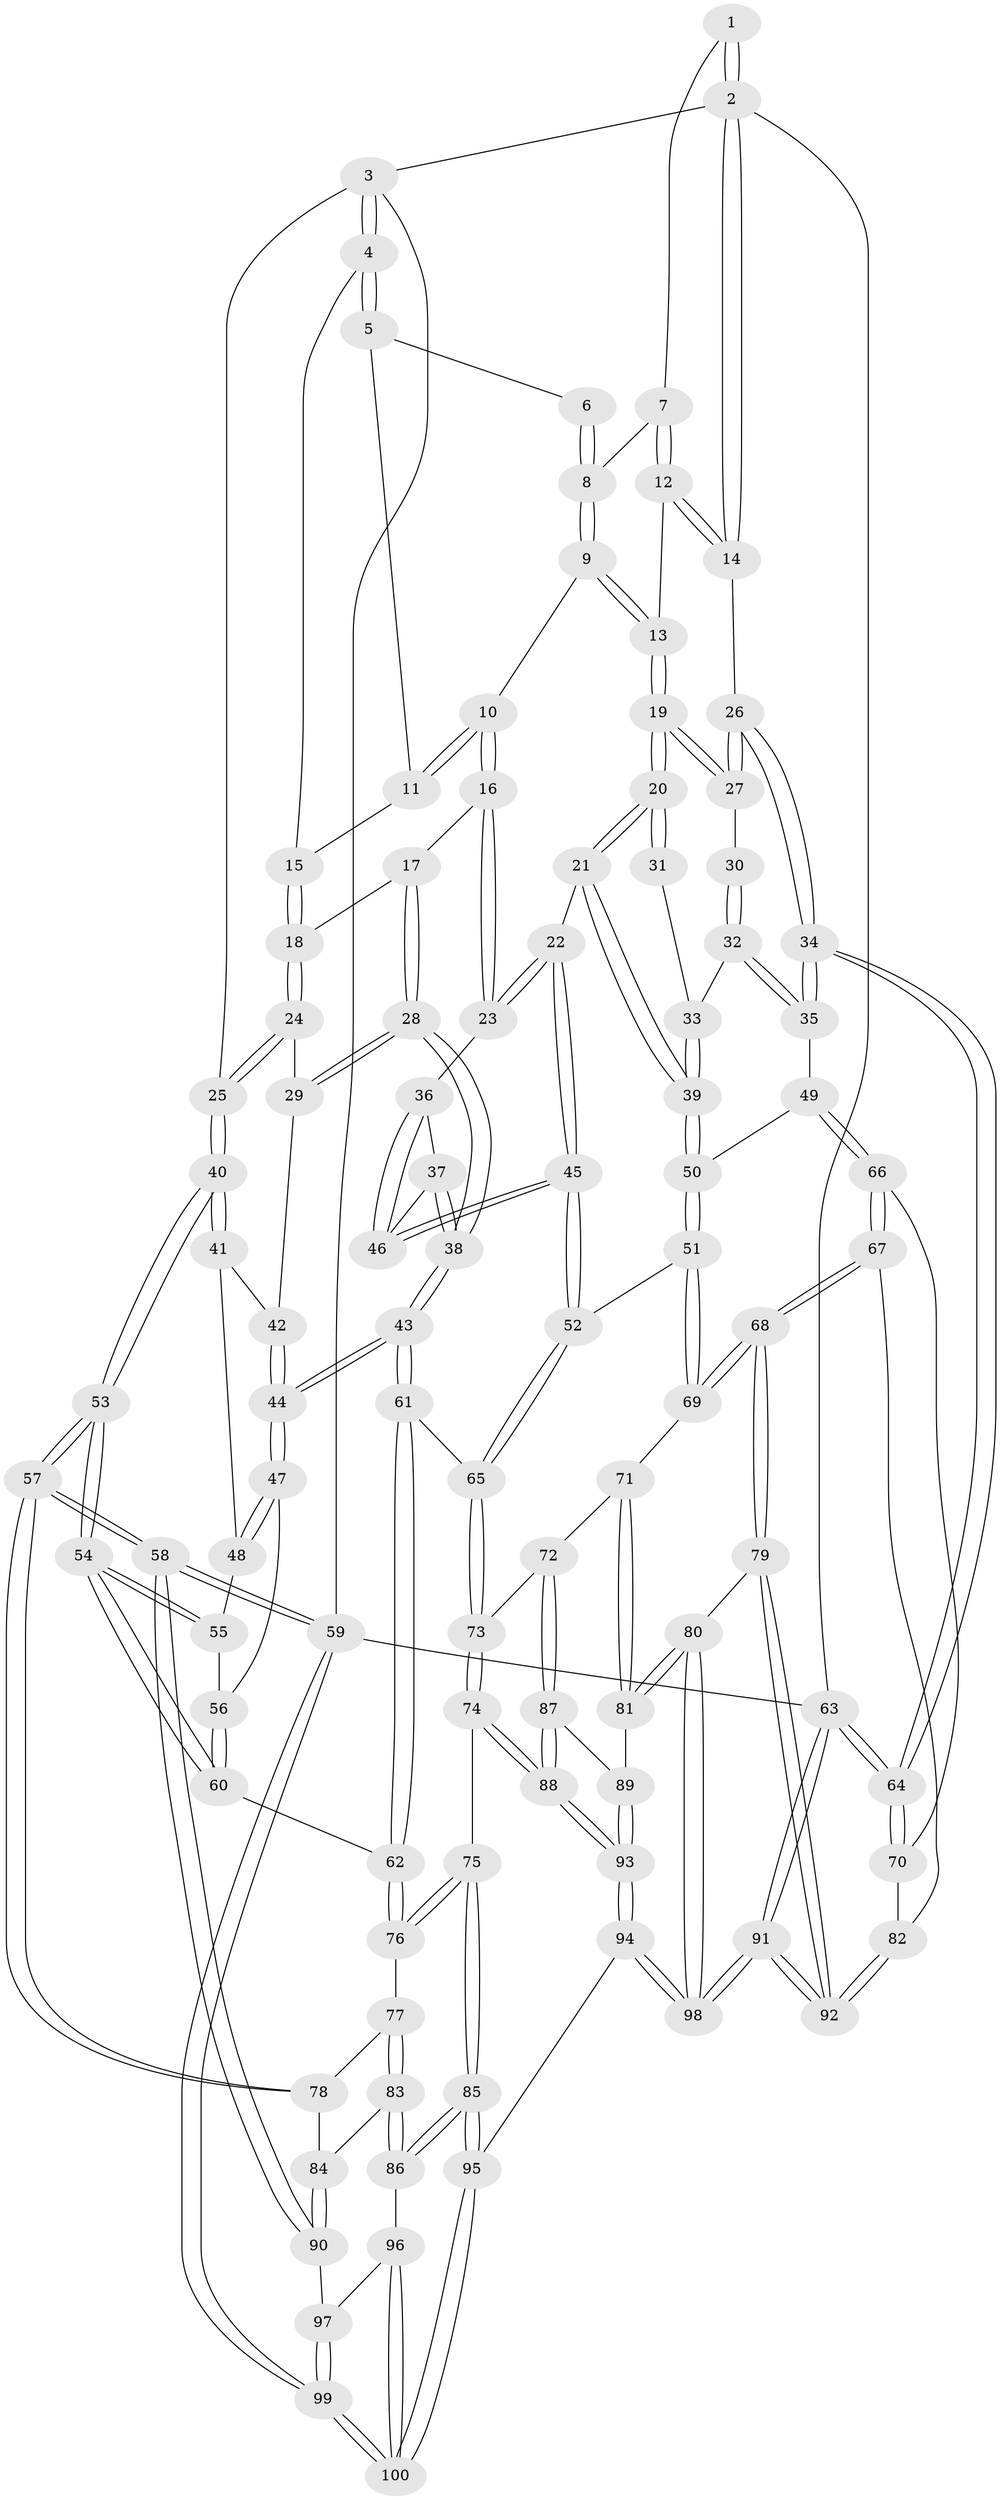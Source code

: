 // coarse degree distribution, {3: 0.15, 4: 0.725, 5: 0.05, 2: 0.05, 6: 0.025}
// Generated by graph-tools (version 1.1) at 2025/38/03/04/25 23:38:34]
// undirected, 100 vertices, 247 edges
graph export_dot {
  node [color=gray90,style=filled];
  1 [pos="+0.7923430564910532+0"];
  2 [pos="+1+0"];
  3 [pos="+0+0"];
  4 [pos="+0+0"];
  5 [pos="+0.44857330195415784+0"];
  6 [pos="+0.5634547513058026+0"];
  7 [pos="+0.7260643161778786+0.13007994046296809"];
  8 [pos="+0.6116565456611261+0.07977999658245453"];
  9 [pos="+0.5467635608126195+0.1756886432259322"];
  10 [pos="+0.4911472275522799+0.19366138879308606"];
  11 [pos="+0.4322517560697357+0.1429440095152607"];
  12 [pos="+0.7621930430367628+0.2027286124981577"];
  13 [pos="+0.7475661956170914+0.25581793425130744"];
  14 [pos="+1+0"];
  15 [pos="+0.2974580150884713+0.18083577151710872"];
  16 [pos="+0.49043700895118564+0.32843346808419127"];
  17 [pos="+0.3910984650159936+0.34434092546089573"];
  18 [pos="+0.27480699011599413+0.2877367065999295"];
  19 [pos="+0.752319661135024+0.2950996798872822"];
  20 [pos="+0.7485486943514664+0.30459788091727646"];
  21 [pos="+0.68803607257014+0.38844857520063286"];
  22 [pos="+0.6125602002235405+0.389247104909212"];
  23 [pos="+0.530620396121303+0.37032980985921554"];
  24 [pos="+0.22102567357011413+0.32741739965713945"];
  25 [pos="+0+0.006112184451567935"];
  26 [pos="+1+0.19989835696202063"];
  27 [pos="+0.998977020211867+0.30067451592540934"];
  28 [pos="+0.3518411890173658+0.4563080218418319"];
  29 [pos="+0.21846322353847983+0.3423143775051528"];
  30 [pos="+0.9247803584400077+0.40688481010877664"];
  31 [pos="+0.8288300856844972+0.37296247126246296"];
  32 [pos="+0.9142653173286439+0.4666268645576755"];
  33 [pos="+0.8662442983351456+0.4310755498244942"];
  34 [pos="+1+0.4852896693889292"];
  35 [pos="+0.9227588631565435+0.5051889491977708"];
  36 [pos="+0.5038823645571302+0.4170317797888637"];
  37 [pos="+0.4619252543201219+0.45981214147115634"];
  38 [pos="+0.3553129621152777+0.5568938887190509"];
  39 [pos="+0.7324897637253759+0.5157816229321591"];
  40 [pos="+0+0.2625617733048206"];
  41 [pos="+0.1424235480020284+0.4399318446062348"];
  42 [pos="+0.19995312979627144+0.3872525376088707"];
  43 [pos="+0.35027167559087025+0.5702832780793908"];
  44 [pos="+0.3243266983926747+0.5536416330456316"];
  45 [pos="+0.5323727366097796+0.6064727828472525"];
  46 [pos="+0.5243284555661075+0.5638641670330378"];
  47 [pos="+0.24307334603882344+0.5345757530751007"];
  48 [pos="+0.13809029859233862+0.4889525688440797"];
  49 [pos="+0.8392240823369309+0.5865495436719155"];
  50 [pos="+0.7408350595971325+0.5457784128377227"];
  51 [pos="+0.6275707869334298+0.6491322307523307"];
  52 [pos="+0.5311285112641007+0.6176085751642115"];
  53 [pos="+0+0.6405197562511936"];
  54 [pos="+0+0.62981928670647"];
  55 [pos="+0.135128973178805+0.4936693636613406"];
  56 [pos="+0.1633303047283998+0.5782689842701149"];
  57 [pos="+0+0.6820026261683606"];
  58 [pos="+0+0.8042900570858698"];
  59 [pos="+0+1"];
  60 [pos="+0.16881053128770404+0.6835601992865773"];
  61 [pos="+0.35665192972574417+0.6007689997263413"];
  62 [pos="+0.17452180610575171+0.6869454637121387"];
  63 [pos="+1+1"];
  64 [pos="+1+0.7527711194601598"];
  65 [pos="+0.4013475288447069+0.6405323900222177"];
  66 [pos="+0.9005899767725204+0.7077172058614938"];
  67 [pos="+0.7585246039875654+0.8170722333563871"];
  68 [pos="+0.7457147483164304+0.8247409926422239"];
  69 [pos="+0.6406043585837848+0.7171018252631369"];
  70 [pos="+0.9221224451584559+0.7152071299209504"];
  71 [pos="+0.6056106639710183+0.7486288797378955"];
  72 [pos="+0.4168861625275662+0.7721561387052512"];
  73 [pos="+0.4051612509546125+0.7620594575973624"];
  74 [pos="+0.3453692980218703+0.8091145499264679"];
  75 [pos="+0.2714496184184844+0.8363903093511807"];
  76 [pos="+0.1846885674210904+0.7723438764711259"];
  77 [pos="+0.1390031276356722+0.8146470848953057"];
  78 [pos="+0.0954631384108866+0.8155948448921261"];
  79 [pos="+0.7365966257113566+0.8670736738728445"];
  80 [pos="+0.6482185977772217+0.9597754756478322"];
  81 [pos="+0.535720553714332+0.8681743527529544"];
  82 [pos="+0.9057340395072783+0.8843122529263336"];
  83 [pos="+0.133335416439596+0.8918434421510814"];
  84 [pos="+0.051171422671581666+0.8780187902334717"];
  85 [pos="+0.2504673298078859+0.9516095630816794"];
  86 [pos="+0.13637082304606596+0.9035356749616104"];
  87 [pos="+0.4457892535342723+0.8099499399034271"];
  88 [pos="+0.39179714063628407+0.9848899923860396"];
  89 [pos="+0.5209803591192659+0.8662490661204532"];
  90 [pos="+0.00462074597492071+0.9012386829409034"];
  91 [pos="+1+1"];
  92 [pos="+0.9499901759807735+1"];
  93 [pos="+0.3917150219322793+1"];
  94 [pos="+0.3391300235706866+1"];
  95 [pos="+0.33261386943872767+1"];
  96 [pos="+0.08644151359288728+0.9618988272590304"];
  97 [pos="+0.0474914822105648+0.9447330495530082"];
  98 [pos="+0.6069547007812129+1"];
  99 [pos="+0+1"];
  100 [pos="+0.20885970510570595+1"];
  1 -- 2;
  1 -- 2;
  1 -- 7;
  2 -- 3;
  2 -- 14;
  2 -- 14;
  2 -- 63;
  3 -- 4;
  3 -- 4;
  3 -- 25;
  3 -- 59;
  4 -- 5;
  4 -- 5;
  4 -- 15;
  5 -- 6;
  5 -- 11;
  6 -- 8;
  6 -- 8;
  7 -- 8;
  7 -- 12;
  7 -- 12;
  8 -- 9;
  8 -- 9;
  9 -- 10;
  9 -- 13;
  9 -- 13;
  10 -- 11;
  10 -- 11;
  10 -- 16;
  10 -- 16;
  11 -- 15;
  12 -- 13;
  12 -- 14;
  12 -- 14;
  13 -- 19;
  13 -- 19;
  14 -- 26;
  15 -- 18;
  15 -- 18;
  16 -- 17;
  16 -- 23;
  16 -- 23;
  17 -- 18;
  17 -- 28;
  17 -- 28;
  18 -- 24;
  18 -- 24;
  19 -- 20;
  19 -- 20;
  19 -- 27;
  19 -- 27;
  20 -- 21;
  20 -- 21;
  20 -- 31;
  20 -- 31;
  21 -- 22;
  21 -- 39;
  21 -- 39;
  22 -- 23;
  22 -- 23;
  22 -- 45;
  22 -- 45;
  23 -- 36;
  24 -- 25;
  24 -- 25;
  24 -- 29;
  25 -- 40;
  25 -- 40;
  26 -- 27;
  26 -- 27;
  26 -- 34;
  26 -- 34;
  27 -- 30;
  28 -- 29;
  28 -- 29;
  28 -- 38;
  28 -- 38;
  29 -- 42;
  30 -- 32;
  30 -- 32;
  31 -- 33;
  32 -- 33;
  32 -- 35;
  32 -- 35;
  33 -- 39;
  33 -- 39;
  34 -- 35;
  34 -- 35;
  34 -- 64;
  34 -- 64;
  35 -- 49;
  36 -- 37;
  36 -- 46;
  36 -- 46;
  37 -- 38;
  37 -- 38;
  37 -- 46;
  38 -- 43;
  38 -- 43;
  39 -- 50;
  39 -- 50;
  40 -- 41;
  40 -- 41;
  40 -- 53;
  40 -- 53;
  41 -- 42;
  41 -- 48;
  42 -- 44;
  42 -- 44;
  43 -- 44;
  43 -- 44;
  43 -- 61;
  43 -- 61;
  44 -- 47;
  44 -- 47;
  45 -- 46;
  45 -- 46;
  45 -- 52;
  45 -- 52;
  47 -- 48;
  47 -- 48;
  47 -- 56;
  48 -- 55;
  49 -- 50;
  49 -- 66;
  49 -- 66;
  50 -- 51;
  50 -- 51;
  51 -- 52;
  51 -- 69;
  51 -- 69;
  52 -- 65;
  52 -- 65;
  53 -- 54;
  53 -- 54;
  53 -- 57;
  53 -- 57;
  54 -- 55;
  54 -- 55;
  54 -- 60;
  54 -- 60;
  55 -- 56;
  56 -- 60;
  56 -- 60;
  57 -- 58;
  57 -- 58;
  57 -- 78;
  57 -- 78;
  58 -- 59;
  58 -- 59;
  58 -- 90;
  58 -- 90;
  59 -- 99;
  59 -- 99;
  59 -- 63;
  60 -- 62;
  61 -- 62;
  61 -- 62;
  61 -- 65;
  62 -- 76;
  62 -- 76;
  63 -- 64;
  63 -- 64;
  63 -- 91;
  63 -- 91;
  64 -- 70;
  64 -- 70;
  65 -- 73;
  65 -- 73;
  66 -- 67;
  66 -- 67;
  66 -- 70;
  67 -- 68;
  67 -- 68;
  67 -- 82;
  68 -- 69;
  68 -- 69;
  68 -- 79;
  68 -- 79;
  69 -- 71;
  70 -- 82;
  71 -- 72;
  71 -- 81;
  71 -- 81;
  72 -- 73;
  72 -- 87;
  72 -- 87;
  73 -- 74;
  73 -- 74;
  74 -- 75;
  74 -- 88;
  74 -- 88;
  75 -- 76;
  75 -- 76;
  75 -- 85;
  75 -- 85;
  76 -- 77;
  77 -- 78;
  77 -- 83;
  77 -- 83;
  78 -- 84;
  79 -- 80;
  79 -- 92;
  79 -- 92;
  80 -- 81;
  80 -- 81;
  80 -- 98;
  80 -- 98;
  81 -- 89;
  82 -- 92;
  82 -- 92;
  83 -- 84;
  83 -- 86;
  83 -- 86;
  84 -- 90;
  84 -- 90;
  85 -- 86;
  85 -- 86;
  85 -- 95;
  85 -- 95;
  86 -- 96;
  87 -- 88;
  87 -- 88;
  87 -- 89;
  88 -- 93;
  88 -- 93;
  89 -- 93;
  89 -- 93;
  90 -- 97;
  91 -- 92;
  91 -- 92;
  91 -- 98;
  91 -- 98;
  93 -- 94;
  93 -- 94;
  94 -- 95;
  94 -- 98;
  94 -- 98;
  95 -- 100;
  95 -- 100;
  96 -- 97;
  96 -- 100;
  96 -- 100;
  97 -- 99;
  97 -- 99;
  99 -- 100;
  99 -- 100;
}
